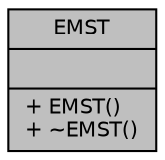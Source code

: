 digraph "EMST"
{
 // INTERACTIVE_SVG=YES
 // LATEX_PDF_SIZE
  bgcolor="transparent";
  edge [fontname="Helvetica",fontsize="10",labelfontname="Helvetica",labelfontsize="10"];
  node [fontname="Helvetica",fontsize="10",shape=record];
  Node1 [label="{EMST\n||+ EMST()\l+ ~EMST()\l}",height=0.2,width=0.4,color="black", fillcolor="grey75", style="filled", fontcolor="black",tooltip="Die Klasse EMST dient zur Berechnung und Ausgabe eines EMSTs zu einer Eingabepunktmenge...."];
}
